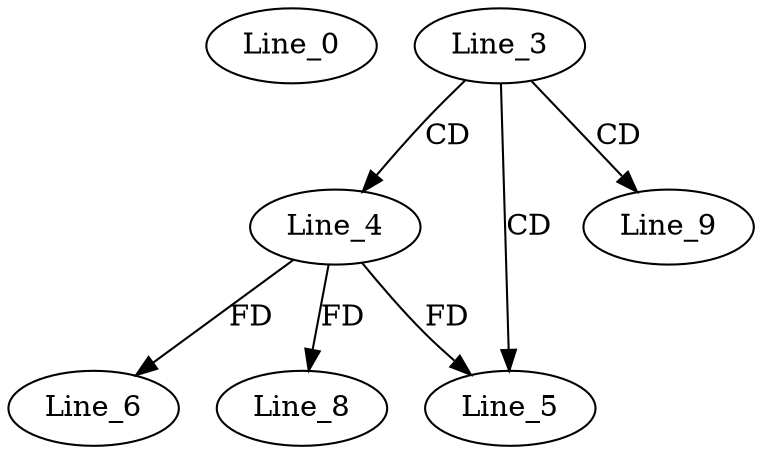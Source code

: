 digraph G {
  Line_0;
  Line_3;
  Line_4;
  Line_5;
  Line_5;
  Line_6;
  Line_8;
  Line_9;
  Line_3 -> Line_4 [ label="CD" ];
  Line_3 -> Line_5 [ label="CD" ];
  Line_4 -> Line_5 [ label="FD" ];
  Line_4 -> Line_6 [ label="FD" ];
  Line_4 -> Line_8 [ label="FD" ];
  Line_3 -> Line_9 [ label="CD" ];
}
